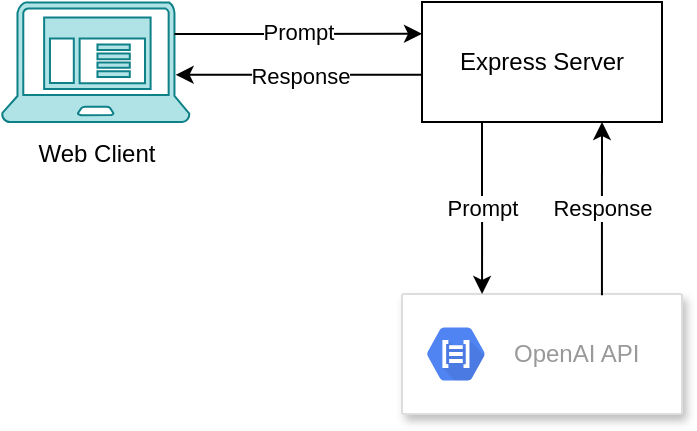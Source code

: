 <mxfile>
    <diagram id="J3firPu9hiZNXx-7L42J" name="Page-1">
        <mxGraphModel dx="545" dy="407" grid="1" gridSize="10" guides="1" tooltips="1" connect="1" arrows="1" fold="1" page="1" pageScale="1" pageWidth="850" pageHeight="1100" math="0" shadow="0">
            <root>
                <mxCell id="0"/>
                <mxCell id="1" parent="0"/>
                <mxCell id="2" value="Express Server" style="rounded=0;whiteSpace=wrap;html=1;" vertex="1" parent="1">
                    <mxGeometry x="240" y="54" width="120" height="60" as="geometry"/>
                </mxCell>
                <mxCell id="3" value="" style="sketch=0;aspect=fixed;pointerEvents=1;shadow=0;dashed=0;html=1;labelPosition=center;verticalLabelPosition=bottom;verticalAlign=top;align=center;fillColor=#b0e3e6;shape=mxgraph.mscae.enterprise.client_application;strokeColor=#0e8088;" vertex="1" parent="1">
                    <mxGeometry x="30" y="54" width="93.75" height="60" as="geometry"/>
                </mxCell>
                <mxCell id="5" value="" style="strokeColor=#dddddd;shadow=1;strokeWidth=1;rounded=1;absoluteArcSize=1;arcSize=2;" vertex="1" parent="1">
                    <mxGeometry x="230" y="200" width="140" height="60" as="geometry"/>
                </mxCell>
                <mxCell id="6" value="OpenAI API" style="sketch=0;dashed=0;connectable=0;html=1;fillColor=#5184F3;strokeColor=none;shape=mxgraph.gcp2.hexIcon;prIcon=cloud_natural_language_api;part=1;labelPosition=right;verticalLabelPosition=middle;align=left;verticalAlign=middle;spacingLeft=5;fontColor=#999999;fontSize=12;" vertex="1" parent="5">
                    <mxGeometry y="0.5" width="44" height="39" relative="1" as="geometry">
                        <mxPoint x="5" y="-19.5" as="offset"/>
                    </mxGeometry>
                </mxCell>
                <mxCell id="8" value="" style="endArrow=classic;html=1;exitX=0.92;exitY=0.5;exitDx=0;exitDy=0;exitPerimeter=0;" edge="1" parent="1">
                    <mxGeometry relative="1" as="geometry">
                        <mxPoint x="116.25" y="70" as="sourcePoint"/>
                        <mxPoint x="240" y="69.88" as="targetPoint"/>
                    </mxGeometry>
                </mxCell>
                <mxCell id="9" value="Prompt" style="edgeLabel;resizable=0;html=1;align=center;verticalAlign=middle;" connectable="0" vertex="1" parent="8">
                    <mxGeometry relative="1" as="geometry">
                        <mxPoint y="-1" as="offset"/>
                    </mxGeometry>
                </mxCell>
                <mxCell id="10" value="P" style="endArrow=classic;html=1;exitX=0.25;exitY=1;exitDx=0;exitDy=0;entryX=0.286;entryY=0;entryDx=0;entryDy=0;entryPerimeter=0;" edge="1" parent="1" source="2" target="5">
                    <mxGeometry relative="1" as="geometry">
                        <mxPoint x="240" y="140" as="sourcePoint"/>
                        <mxPoint x="340" y="140" as="targetPoint"/>
                    </mxGeometry>
                </mxCell>
                <mxCell id="11" value="Prompt" style="edgeLabel;resizable=0;html=1;align=center;verticalAlign=middle;" connectable="0" vertex="1" parent="10">
                    <mxGeometry relative="1" as="geometry"/>
                </mxCell>
                <mxCell id="12" value="P" style="endArrow=classic;html=1;exitX=0.714;exitY=0.011;exitDx=0;exitDy=0;entryX=0.75;entryY=1;entryDx=0;entryDy=0;exitPerimeter=0;" edge="1" parent="1" source="5" target="2">
                    <mxGeometry relative="1" as="geometry">
                        <mxPoint x="330" y="120" as="sourcePoint"/>
                        <mxPoint x="330.04" y="206" as="targetPoint"/>
                    </mxGeometry>
                </mxCell>
                <mxCell id="13" value="Response" style="edgeLabel;resizable=0;html=1;align=center;verticalAlign=middle;" connectable="0" vertex="1" parent="12">
                    <mxGeometry relative="1" as="geometry"/>
                </mxCell>
                <mxCell id="14" value="P" style="endArrow=classic;html=1;exitX=0;exitY=0.69;exitDx=0;exitDy=0;entryX=0.926;entryY=0.69;entryDx=0;entryDy=0;exitPerimeter=0;entryPerimeter=0;" edge="1" parent="1">
                    <mxGeometry relative="1" as="geometry">
                        <mxPoint x="240" y="90.4" as="sourcePoint"/>
                        <mxPoint x="116.812" y="90.4" as="targetPoint"/>
                    </mxGeometry>
                </mxCell>
                <mxCell id="15" value="Response" style="edgeLabel;resizable=0;html=1;align=center;verticalAlign=middle;" connectable="0" vertex="1" parent="14">
                    <mxGeometry relative="1" as="geometry"/>
                </mxCell>
                <mxCell id="16" value="Web Client" style="text;html=1;align=center;verticalAlign=middle;resizable=0;points=[];autosize=1;strokeColor=none;fillColor=none;" vertex="1" parent="1">
                    <mxGeometry x="41.88" y="120" width="70" height="20" as="geometry"/>
                </mxCell>
            </root>
        </mxGraphModel>
    </diagram>
</mxfile>